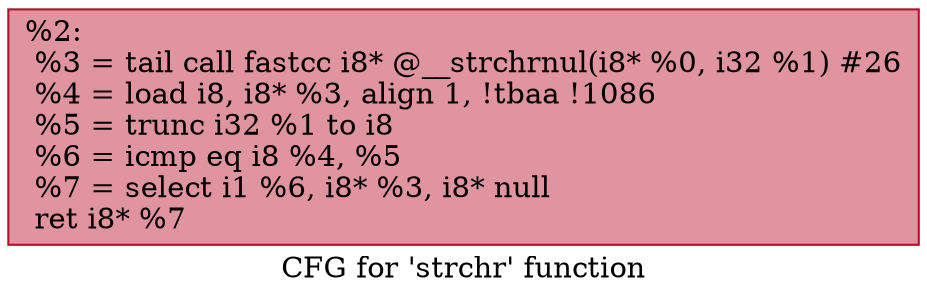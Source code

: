 digraph "CFG for 'strchr' function" {
	label="CFG for 'strchr' function";

	Node0x257a100 [shape=record,color="#b70d28ff", style=filled, fillcolor="#b70d2870",label="{%2:\l  %3 = tail call fastcc i8* @__strchrnul(i8* %0, i32 %1) #26\l  %4 = load i8, i8* %3, align 1, !tbaa !1086\l  %5 = trunc i32 %1 to i8\l  %6 = icmp eq i8 %4, %5\l  %7 = select i1 %6, i8* %3, i8* null\l  ret i8* %7\l}"];
}

